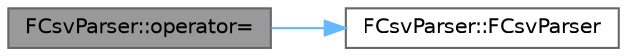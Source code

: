 digraph "FCsvParser::operator="
{
 // INTERACTIVE_SVG=YES
 // LATEX_PDF_SIZE
  bgcolor="transparent";
  edge [fontname=Helvetica,fontsize=10,labelfontname=Helvetica,labelfontsize=10];
  node [fontname=Helvetica,fontsize=10,shape=box,height=0.2,width=0.4];
  rankdir="LR";
  Node1 [id="Node000001",label="FCsvParser::operator=",height=0.2,width=0.4,color="gray40", fillcolor="grey60", style="filled", fontcolor="black",tooltip=" "];
  Node1 -> Node2 [id="edge1_Node000001_Node000002",color="steelblue1",style="solid",tooltip=" "];
  Node2 [id="Node000002",label="FCsvParser::FCsvParser",height=0.2,width=0.4,color="grey40", fillcolor="white", style="filled",URL="$d4/da3/structFCsvParser.html#aaba9fc52e451f0b4c1c6efdb02d547fa",tooltip="Construct with a string."];
}

